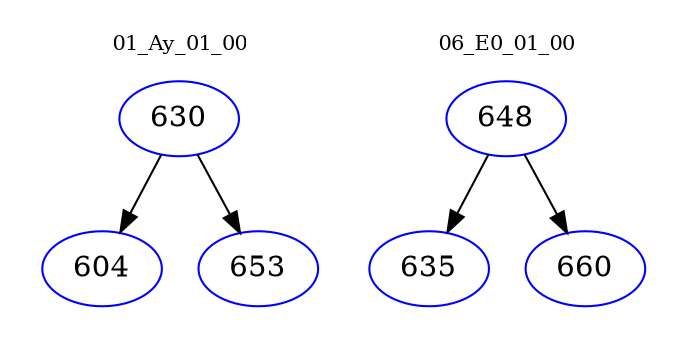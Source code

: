 digraph{
subgraph cluster_0 {
color = white
label = "01_Ay_01_00";
fontsize=10;
T0_630 [label="630", color="blue"]
T0_630 -> T0_604 [color="black"]
T0_604 [label="604", color="blue"]
T0_630 -> T0_653 [color="black"]
T0_653 [label="653", color="blue"]
}
subgraph cluster_1 {
color = white
label = "06_E0_01_00";
fontsize=10;
T1_648 [label="648", color="blue"]
T1_648 -> T1_635 [color="black"]
T1_635 [label="635", color="blue"]
T1_648 -> T1_660 [color="black"]
T1_660 [label="660", color="blue"]
}
}
